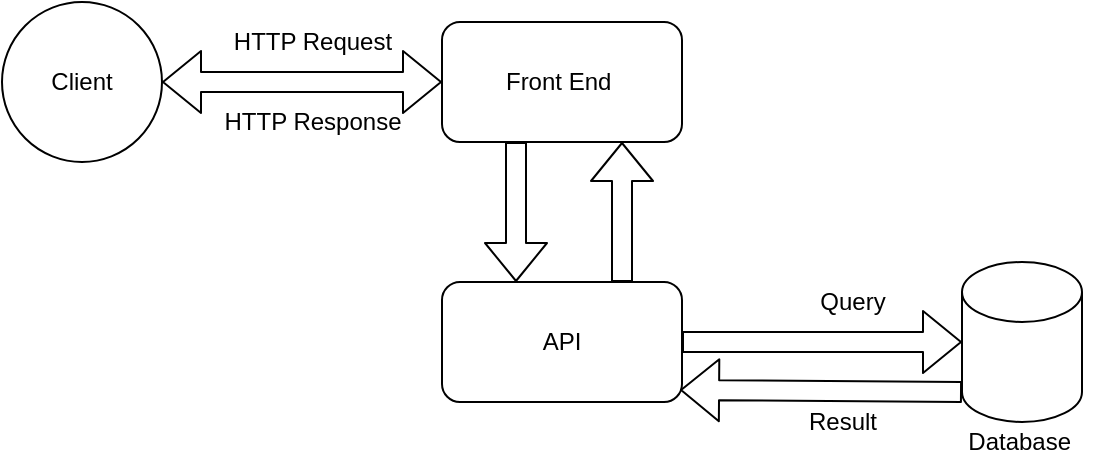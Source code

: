 <mxfile>
    <diagram id="1sTRFNd1fboF4Hsd-jz0" name="Overview">
        <mxGraphModel dx="615" dy="193" grid="1" gridSize="10" guides="1" tooltips="1" connect="1" arrows="1" fold="1" page="1" pageScale="1" pageWidth="850" pageHeight="1100" math="0" shadow="0">
            <root>
                <mxCell id="0"/>
                <mxCell id="1" parent="0"/>
                <mxCell id="2" value="Client" style="ellipse;whiteSpace=wrap;html=1;aspect=fixed;" parent="1" vertex="1">
                    <mxGeometry x="30" y="150" width="80" height="80" as="geometry"/>
                </mxCell>
                <mxCell id="11" value="" style="edgeStyle=none;shape=flexArrow;comic=0;html=1;endArrow=block;endFill=1;sourcePerimeterSpacing=0;" parent="1" edge="1">
                    <mxGeometry relative="1" as="geometry">
                        <mxPoint x="287" y="220" as="sourcePoint"/>
                        <mxPoint x="287" y="290" as="targetPoint"/>
                    </mxGeometry>
                </mxCell>
                <mxCell id="3" value="Front End&amp;nbsp;" style="rounded=1;whiteSpace=wrap;html=1;" parent="1" vertex="1">
                    <mxGeometry x="250" y="160" width="120" height="60" as="geometry"/>
                </mxCell>
                <mxCell id="7" value="" style="shape=flexArrow;endArrow=classic;startArrow=classic;html=1;comic=0;sourcePerimeterSpacing=0;entryX=0;entryY=0.5;entryDx=0;entryDy=0;exitX=1;exitY=0.5;exitDx=0;exitDy=0;" parent="1" source="2" target="3" edge="1">
                    <mxGeometry width="100" height="100" relative="1" as="geometry">
                        <mxPoint x="90" y="270" as="sourcePoint"/>
                        <mxPoint x="190" y="170" as="targetPoint"/>
                    </mxGeometry>
                </mxCell>
                <mxCell id="8" value="HTTP Request" style="text;html=1;align=center;verticalAlign=middle;resizable=0;points=[];autosize=1;strokeColor=none;fillColor=none;" parent="1" vertex="1">
                    <mxGeometry x="140" y="160" width="90" height="20" as="geometry"/>
                </mxCell>
                <mxCell id="9" value="HTTP Response" style="text;html=1;align=center;verticalAlign=middle;resizable=0;points=[];autosize=1;strokeColor=none;fillColor=none;" parent="1" vertex="1">
                    <mxGeometry x="135" y="200" width="100" height="20" as="geometry"/>
                </mxCell>
                <mxCell id="13" style="edgeStyle=none;shape=flexArrow;comic=0;html=1;entryX=0;entryY=0.5;entryDx=0;entryDy=0;entryPerimeter=0;endArrow=block;endFill=1;sourcePerimeterSpacing=0;" parent="1" source="10" target="12" edge="1">
                    <mxGeometry relative="1" as="geometry"/>
                </mxCell>
                <mxCell id="20" style="edgeStyle=none;shape=flexArrow;comic=0;html=1;exitX=0.75;exitY=0;exitDx=0;exitDy=0;entryX=0.75;entryY=1;entryDx=0;entryDy=0;endArrow=block;endFill=1;sourcePerimeterSpacing=0;" parent="1" source="10" target="3" edge="1">
                    <mxGeometry relative="1" as="geometry"/>
                </mxCell>
                <mxCell id="10" value="API" style="rounded=1;whiteSpace=wrap;html=1;" parent="1" vertex="1">
                    <mxGeometry x="250" y="290" width="120" height="60" as="geometry"/>
                </mxCell>
                <mxCell id="18" style="edgeStyle=none;shape=flexArrow;comic=0;html=1;exitX=0;exitY=1;exitDx=0;exitDy=-15;exitPerimeter=0;entryX=0.992;entryY=0.9;entryDx=0;entryDy=0;entryPerimeter=0;endArrow=block;endFill=1;sourcePerimeterSpacing=0;" parent="1" source="12" target="10" edge="1">
                    <mxGeometry relative="1" as="geometry"/>
                </mxCell>
                <mxCell id="12" value="" style="shape=cylinder3;whiteSpace=wrap;html=1;boundedLbl=1;backgroundOutline=1;size=15;" parent="1" vertex="1">
                    <mxGeometry x="510" y="280" width="60" height="80" as="geometry"/>
                </mxCell>
                <mxCell id="14" value="Database&amp;nbsp;" style="text;html=1;align=center;verticalAlign=middle;resizable=0;points=[];autosize=1;strokeColor=none;fillColor=none;" parent="1" vertex="1">
                    <mxGeometry x="505" y="360" width="70" height="20" as="geometry"/>
                </mxCell>
                <mxCell id="15" value="Query" style="text;html=1;align=center;verticalAlign=middle;resizable=0;points=[];autosize=1;strokeColor=none;fillColor=none;" parent="1" vertex="1">
                    <mxGeometry x="430" y="290" width="50" height="20" as="geometry"/>
                </mxCell>
                <mxCell id="19" value="Result" style="text;html=1;align=center;verticalAlign=middle;resizable=0;points=[];autosize=1;strokeColor=none;fillColor=none;" parent="1" vertex="1">
                    <mxGeometry x="425" y="350" width="50" height="20" as="geometry"/>
                </mxCell>
            </root>
        </mxGraphModel>
    </diagram>
    <diagram id="eal7mOb5wH6BcGuqsBwi" name="Deployment Process">
        <mxGraphModel dx="615" dy="396" grid="1" gridSize="10" guides="1" tooltips="1" connect="1" arrows="1" fold="1" page="1" pageScale="1" pageWidth="850" pageHeight="1100" math="0" shadow="0">
            <root>
                <mxCell id="uAiGQtiLAzBi1_V4fWEl-0"/>
                <mxCell id="uAiGQtiLAzBi1_V4fWEl-1" parent="uAiGQtiLAzBi1_V4fWEl-0"/>
                <mxCell id="HQYF7OUJo3-rjIOO9_R4-2" style="edgeStyle=none;html=1;shape=flexArrow;" parent="uAiGQtiLAzBi1_V4fWEl-1" source="HQYF7OUJo3-rjIOO9_R4-0" target="HQYF7OUJo3-rjIOO9_R4-1" edge="1">
                    <mxGeometry relative="1" as="geometry"/>
                </mxCell>
                <mxCell id="HQYF7OUJo3-rjIOO9_R4-0" value="Git Push on main or master branch&amp;nbsp;&amp;nbsp;" style="rounded=1;whiteSpace=wrap;html=1;" parent="uAiGQtiLAzBi1_V4fWEl-1" vertex="1">
                    <mxGeometry x="50" y="90" width="120" height="60" as="geometry"/>
                </mxCell>
                <mxCell id="HQYF7OUJo3-rjIOO9_R4-4" value="" style="edgeStyle=none;shape=flexArrow;html=1;" parent="uAiGQtiLAzBi1_V4fWEl-1" source="HQYF7OUJo3-rjIOO9_R4-1" target="HQYF7OUJo3-rjIOO9_R4-3" edge="1">
                    <mxGeometry relative="1" as="geometry"/>
                </mxCell>
                <mxCell id="HQYF7OUJo3-rjIOO9_R4-1" value="Trigger Circleci (config.yml)" style="rounded=1;whiteSpace=wrap;html=1;" parent="uAiGQtiLAzBi1_V4fWEl-1" vertex="1">
                    <mxGeometry x="50" y="220" width="120" height="60" as="geometry"/>
                </mxCell>
                <mxCell id="HQYF7OUJo3-rjIOO9_R4-6" value="" style="edgeStyle=none;shape=flexArrow;html=1;" parent="uAiGQtiLAzBi1_V4fWEl-1" source="HQYF7OUJo3-rjIOO9_R4-3" target="HQYF7OUJo3-rjIOO9_R4-5" edge="1">
                    <mxGeometry relative="1" as="geometry"/>
                </mxCell>
                <mxCell id="HQYF7OUJo3-rjIOO9_R4-3" value="Build Job&amp;nbsp;&lt;br&gt;&amp;nbsp;node image prepare" style="whiteSpace=wrap;html=1;rounded=1;" parent="uAiGQtiLAzBi1_V4fWEl-1" vertex="1">
                    <mxGeometry x="250" y="220" width="120" height="60" as="geometry"/>
                </mxCell>
                <mxCell id="HQYF7OUJo3-rjIOO9_R4-8" value="" style="edgeStyle=none;shape=flexArrow;html=1;" parent="uAiGQtiLAzBi1_V4fWEl-1" source="HQYF7OUJo3-rjIOO9_R4-5" target="HQYF7OUJo3-rjIOO9_R4-7" edge="1">
                    <mxGeometry relative="1" as="geometry"/>
                </mxCell>
                <mxCell id="HQYF7OUJo3-rjIOO9_R4-5" value="git check out&amp;nbsp;" style="whiteSpace=wrap;html=1;rounded=1;" parent="uAiGQtiLAzBi1_V4fWEl-1" vertex="1">
                    <mxGeometry x="450" y="220" width="120" height="60" as="geometry"/>
                </mxCell>
                <mxCell id="HQYF7OUJo3-rjIOO9_R4-10" value="" style="edgeStyle=none;shape=flexArrow;html=1;" parent="uAiGQtiLAzBi1_V4fWEl-1" source="HQYF7OUJo3-rjIOO9_R4-7" target="HQYF7OUJo3-rjIOO9_R4-9" edge="1">
                    <mxGeometry relative="1" as="geometry"/>
                </mxCell>
                <mxCell id="HQYF7OUJo3-rjIOO9_R4-7" value="&amp;nbsp;install Front-end Dependencies" style="whiteSpace=wrap;html=1;rounded=1;" parent="uAiGQtiLAzBi1_V4fWEl-1" vertex="1">
                    <mxGeometry x="650" y="220" width="120" height="60" as="geometry"/>
                </mxCell>
                <mxCell id="HQYF7OUJo3-rjIOO9_R4-12" value="" style="edgeStyle=none;shape=flexArrow;html=1;" parent="uAiGQtiLAzBi1_V4fWEl-1" source="HQYF7OUJo3-rjIOO9_R4-9" target="HQYF7OUJo3-rjIOO9_R4-11" edge="1">
                    <mxGeometry relative="1" as="geometry"/>
                </mxCell>
                <mxCell id="HQYF7OUJo3-rjIOO9_R4-9" value="install API Dependencies" style="whiteSpace=wrap;html=1;rounded=1;" parent="uAiGQtiLAzBi1_V4fWEl-1" vertex="1">
                    <mxGeometry x="650" y="360" width="120" height="60" as="geometry"/>
                </mxCell>
                <mxCell id="HQYF7OUJo3-rjIOO9_R4-14" value="" style="edgeStyle=none;shape=flexArrow;html=1;" parent="uAiGQtiLAzBi1_V4fWEl-1" source="HQYF7OUJo3-rjIOO9_R4-11" target="HQYF7OUJo3-rjIOO9_R4-13" edge="1">
                    <mxGeometry relative="1" as="geometry"/>
                </mxCell>
                <mxCell id="HQYF7OUJo3-rjIOO9_R4-11" value="Front End Lint" style="whiteSpace=wrap;html=1;rounded=1;" parent="uAiGQtiLAzBi1_V4fWEl-1" vertex="1">
                    <mxGeometry x="490" y="360" width="120" height="60" as="geometry"/>
                </mxCell>
                <mxCell id="HQYF7OUJo3-rjIOO9_R4-16" value="" style="edgeStyle=none;shape=flexArrow;html=1;" parent="uAiGQtiLAzBi1_V4fWEl-1" source="HQYF7OUJo3-rjIOO9_R4-13" target="HQYF7OUJo3-rjIOO9_R4-15" edge="1">
                    <mxGeometry relative="1" as="geometry"/>
                </mxCell>
                <mxCell id="HQYF7OUJo3-rjIOO9_R4-13" value="Front End Build" style="whiteSpace=wrap;html=1;rounded=1;" parent="uAiGQtiLAzBi1_V4fWEl-1" vertex="1">
                    <mxGeometry x="340" y="360" width="120" height="60" as="geometry"/>
                </mxCell>
                <mxCell id="qAQAOAQdvb8P9BaQOln4-2" value="" style="edgeStyle=none;html=1;shape=flexArrow;" edge="1" parent="uAiGQtiLAzBi1_V4fWEl-1" source="HQYF7OUJo3-rjIOO9_R4-15" target="qAQAOAQdvb8P9BaQOln4-1">
                    <mxGeometry relative="1" as="geometry"/>
                </mxCell>
                <mxCell id="HQYF7OUJo3-rjIOO9_R4-15" value="API Build" style="whiteSpace=wrap;html=1;rounded=1;" parent="uAiGQtiLAzBi1_V4fWEl-1" vertex="1">
                    <mxGeometry x="180" y="360" width="120" height="60" as="geometry"/>
                </mxCell>
                <mxCell id="HQYF7OUJo3-rjIOO9_R4-20" value="" style="edgeStyle=none;shape=flexArrow;html=1;" parent="uAiGQtiLAzBi1_V4fWEl-1" source="HQYF7OUJo3-rjIOO9_R4-17" target="HQYF7OUJo3-rjIOO9_R4-19" edge="1">
                    <mxGeometry relative="1" as="geometry"/>
                </mxCell>
                <mxCell id="HQYF7OUJo3-rjIOO9_R4-17" value="&lt;b&gt;HOLD Approve&lt;/b&gt;" style="whiteSpace=wrap;html=1;rounded=1;fillColor=#d80073;fontColor=#ffffff;strokeColor=#A50040;" parent="uAiGQtiLAzBi1_V4fWEl-1" vertex="1">
                    <mxGeometry x="30" y="500" width="120" height="60" as="geometry"/>
                </mxCell>
                <mxCell id="HQYF7OUJo3-rjIOO9_R4-22" value="" style="edgeStyle=none;shape=flexArrow;html=1;" parent="uAiGQtiLAzBi1_V4fWEl-1" source="HQYF7OUJo3-rjIOO9_R4-19" target="HQYF7OUJo3-rjIOO9_R4-21" edge="1">
                    <mxGeometry relative="1" as="geometry"/>
                </mxCell>
                <mxCell id="HQYF7OUJo3-rjIOO9_R4-19" value="Deploy&lt;br&gt;prepare base images" style="whiteSpace=wrap;html=1;rounded=1;" parent="uAiGQtiLAzBi1_V4fWEl-1" vertex="1">
                    <mxGeometry x="30" y="630" width="120" height="60" as="geometry"/>
                </mxCell>
                <mxCell id="HQYF7OUJo3-rjIOO9_R4-24" value="" style="edgeStyle=none;shape=flexArrow;html=1;" parent="uAiGQtiLAzBi1_V4fWEl-1" source="HQYF7OUJo3-rjIOO9_R4-21" target="HQYF7OUJo3-rjIOO9_R4-23" edge="1">
                    <mxGeometry relative="1" as="geometry"/>
                </mxCell>
                <mxCell id="HQYF7OUJo3-rjIOO9_R4-21" value="node installation" style="whiteSpace=wrap;html=1;rounded=1;" parent="uAiGQtiLAzBi1_V4fWEl-1" vertex="1">
                    <mxGeometry x="30" y="780" width="120" height="60" as="geometry"/>
                </mxCell>
                <mxCell id="HQYF7OUJo3-rjIOO9_R4-26" value="" style="edgeStyle=none;shape=flexArrow;html=1;" parent="uAiGQtiLAzBi1_V4fWEl-1" source="HQYF7OUJo3-rjIOO9_R4-23" target="HQYF7OUJo3-rjIOO9_R4-25" edge="1">
                    <mxGeometry relative="1" as="geometry"/>
                </mxCell>
                <mxCell id="HQYF7OUJo3-rjIOO9_R4-23" value="eb &amp;amp; aws cli installation&amp;nbsp;" style="whiteSpace=wrap;html=1;rounded=1;" parent="uAiGQtiLAzBi1_V4fWEl-1" vertex="1">
                    <mxGeometry x="250" y="780" width="120" height="60" as="geometry"/>
                </mxCell>
                <mxCell id="HQYF7OUJo3-rjIOO9_R4-28" value="" style="edgeStyle=none;shape=flexArrow;html=1;" parent="uAiGQtiLAzBi1_V4fWEl-1" source="HQYF7OUJo3-rjIOO9_R4-25" target="HQYF7OUJo3-rjIOO9_R4-27" edge="1">
                    <mxGeometry relative="1" as="geometry"/>
                </mxCell>
                <mxCell id="HQYF7OUJo3-rjIOO9_R4-25" value="git checkout" style="whiteSpace=wrap;html=1;rounded=1;" parent="uAiGQtiLAzBi1_V4fWEl-1" vertex="1">
                    <mxGeometry x="450" y="780" width="120" height="60" as="geometry"/>
                </mxCell>
                <mxCell id="HQYF7OUJo3-rjIOO9_R4-30" value="" style="edgeStyle=none;shape=flexArrow;html=1;" parent="uAiGQtiLAzBi1_V4fWEl-1" source="HQYF7OUJo3-rjIOO9_R4-27" target="HQYF7OUJo3-rjIOO9_R4-29" edge="1">
                    <mxGeometry relative="1" as="geometry"/>
                </mxCell>
                <mxCell id="HQYF7OUJo3-rjIOO9_R4-27" value="api Depoly&amp;nbsp;&lt;br&gt;(include set varibles)" style="whiteSpace=wrap;html=1;rounded=1;" parent="uAiGQtiLAzBi1_V4fWEl-1" vertex="1">
                    <mxGeometry x="650" y="780" width="120" height="60" as="geometry"/>
                </mxCell>
                <mxCell id="HQYF7OUJo3-rjIOO9_R4-29" value="Front End Deploy" style="whiteSpace=wrap;html=1;rounded=1;" parent="uAiGQtiLAzBi1_V4fWEl-1" vertex="1">
                    <mxGeometry x="650" y="920" width="120" height="60" as="geometry"/>
                </mxCell>
                <mxCell id="qAQAOAQdvb8P9BaQOln4-3" style="edgeStyle=none;html=1;entryX=0.5;entryY=0;entryDx=0;entryDy=0;shape=flexArrow;" edge="1" parent="uAiGQtiLAzBi1_V4fWEl-1" source="qAQAOAQdvb8P9BaQOln4-1" target="HQYF7OUJo3-rjIOO9_R4-17">
                    <mxGeometry relative="1" as="geometry"/>
                </mxCell>
                <mxCell id="qAQAOAQdvb8P9BaQOln4-1" value="Test (jest)" style="rounded=1;whiteSpace=wrap;html=1;" vertex="1" parent="uAiGQtiLAzBi1_V4fWEl-1">
                    <mxGeometry x="30" y="360" width="120" height="60" as="geometry"/>
                </mxCell>
            </root>
        </mxGraphModel>
    </diagram>
    <diagram id="aPKa8yDwpx4C5pM-bYqg" name="AWS ">
        <mxGraphModel dx="820" dy="473" grid="1" gridSize="10" guides="1" tooltips="1" connect="1" arrows="1" fold="1" page="1" pageScale="1" pageWidth="850" pageHeight="1100" math="0" shadow="0">
            <root>
                <mxCell id="Rii44d4GNqmwk61vwh4i-0"/>
                <mxCell id="Rii44d4GNqmwk61vwh4i-1" parent="Rii44d4GNqmwk61vwh4i-0"/>
                <mxCell id="Rii44d4GNqmwk61vwh4i-6" value="" style="edgeStyle=none;shape=flexArrow;html=1;" edge="1" parent="Rii44d4GNqmwk61vwh4i-1">
                    <mxGeometry relative="1" as="geometry">
                        <mxPoint x="180" y="140" as="sourcePoint"/>
                        <mxPoint x="260" y="140" as="targetPoint"/>
                    </mxGeometry>
                </mxCell>
                <mxCell id="Rii44d4GNqmwk61vwh4i-2" value="AWS S3 Bucket&amp;nbsp;" style="rounded=1;whiteSpace=wrap;html=1;" vertex="1" parent="Rii44d4GNqmwk61vwh4i-1">
                    <mxGeometry x="60" y="120" width="120" height="60" as="geometry"/>
                </mxCell>
                <mxCell id="Rii44d4GNqmwk61vwh4i-8" value="" style="edgeStyle=none;shape=flexArrow;html=1;" edge="1" parent="Rii44d4GNqmwk61vwh4i-1">
                    <mxGeometry relative="1" as="geometry">
                        <mxPoint x="420" y="139" as="sourcePoint"/>
                        <mxPoint x="520" y="139" as="targetPoint"/>
                    </mxGeometry>
                </mxCell>
                <mxCell id="Rii44d4GNqmwk61vwh4i-10" style="edgeStyle=none;shape=flexArrow;html=1;exitX=0;exitY=0.75;exitDx=0;exitDy=0;entryX=1;entryY=0.75;entryDx=0;entryDy=0;" edge="1" parent="Rii44d4GNqmwk61vwh4i-1" source="Rii44d4GNqmwk61vwh4i-5" target="Rii44d4GNqmwk61vwh4i-2">
                    <mxGeometry relative="1" as="geometry"/>
                </mxCell>
                <mxCell id="Rii44d4GNqmwk61vwh4i-5" value="AWS&amp;nbsp;Elastic Beanstalk&amp;nbsp;" style="whiteSpace=wrap;html=1;rounded=1;" vertex="1" parent="Rii44d4GNqmwk61vwh4i-1">
                    <mxGeometry x="260" y="120" width="160" height="60" as="geometry"/>
                </mxCell>
                <mxCell id="Rii44d4GNqmwk61vwh4i-9" style="edgeStyle=none;shape=flexArrow;html=1;exitX=0;exitY=0.75;exitDx=0;exitDy=0;entryX=1;entryY=0.75;entryDx=0;entryDy=0;" edge="1" parent="Rii44d4GNqmwk61vwh4i-1" source="Rii44d4GNqmwk61vwh4i-7" target="Rii44d4GNqmwk61vwh4i-5">
                    <mxGeometry relative="1" as="geometry"/>
                </mxCell>
                <mxCell id="Rii44d4GNqmwk61vwh4i-7" value="AWS RDS" style="whiteSpace=wrap;html=1;rounded=1;" vertex="1" parent="Rii44d4GNqmwk61vwh4i-1">
                    <mxGeometry x="520" y="120" width="120" height="60" as="geometry"/>
                </mxCell>
            </root>
        </mxGraphModel>
    </diagram>
</mxfile>